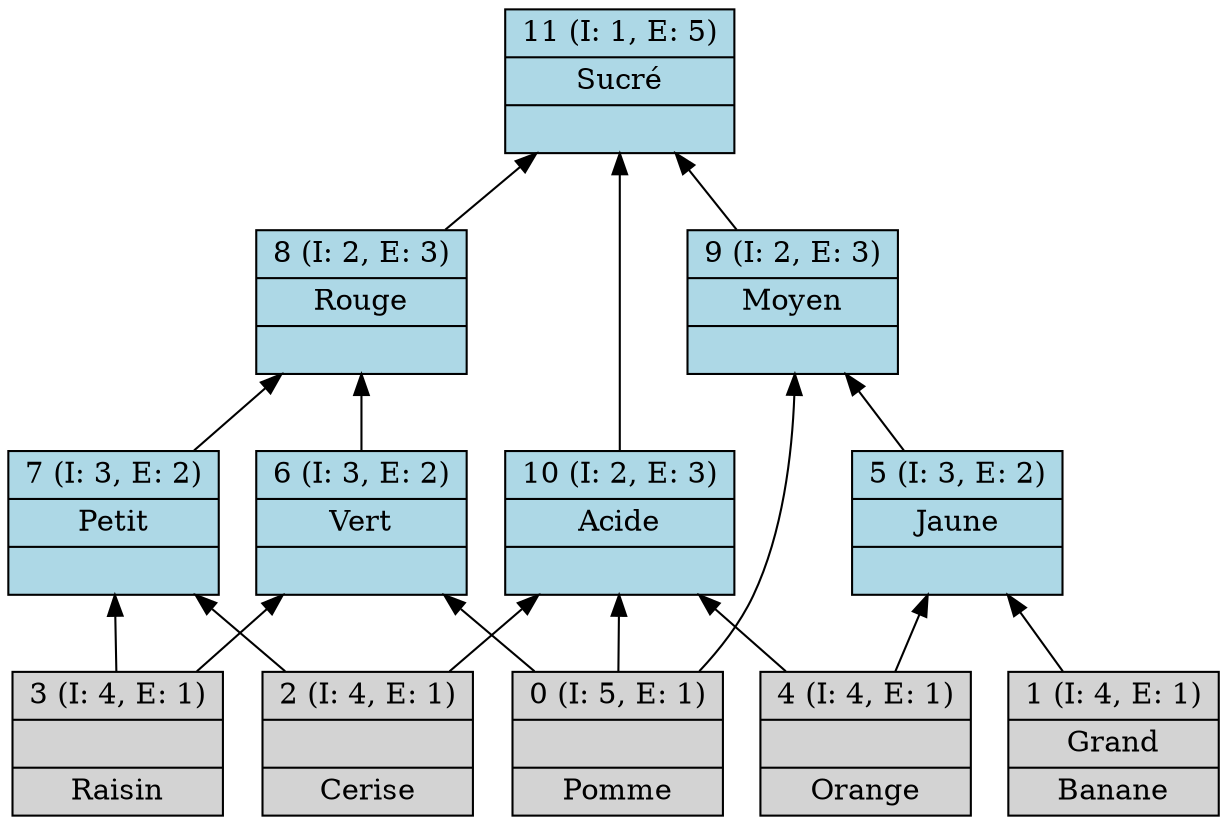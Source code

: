 digraph G { 
	rankdir=BT;
0 [shape=record,style=filled,label="{0 (I: 5, E: 1)||Pomme\n}"];
1 [shape=record,style=filled,label="{1 (I: 4, E: 1)|Grand\n|Banane\n}"];
2 [shape=record,style=filled,label="{2 (I: 4, E: 1)||Cerise\n}"];
3 [shape=record,style=filled,label="{3 (I: 4, E: 1)||Raisin\n}"];
4 [shape=record,style=filled,label="{4 (I: 4, E: 1)||Orange\n}"];
5 [shape=record,style=filled,fillcolor=lightblue,label="{5 (I: 3, E: 2)|Jaune\n|}"];
6 [shape=record,style=filled,fillcolor=lightblue,label="{6 (I: 3, E: 2)|Vert\n|}"];
7 [shape=record,style=filled,fillcolor=lightblue,label="{7 (I: 3, E: 2)|Petit\n|}"];
8 [shape=record,style=filled,fillcolor=lightblue,label="{8 (I: 2, E: 3)|Rouge\n|}"];
9 [shape=record,style=filled,fillcolor=lightblue,label="{9 (I: 2, E: 3)|Moyen\n|}"];
10 [shape=record,style=filled,fillcolor=lightblue,label="{10 (I: 2, E: 3)|Acide\n|}"];
11 [shape=record,style=filled,fillcolor=lightblue,label="{11 (I: 1, E: 5)|Sucré\n|}"];
	0 -> 6
	0 -> 9
	0 -> 10
	1 -> 5
	2 -> 7
	2 -> 10
	3 -> 6
	3 -> 7
	4 -> 5
	4 -> 10
	5 -> 9
	6 -> 8
	7 -> 8
	8 -> 11
	9 -> 11
	10 -> 11
}